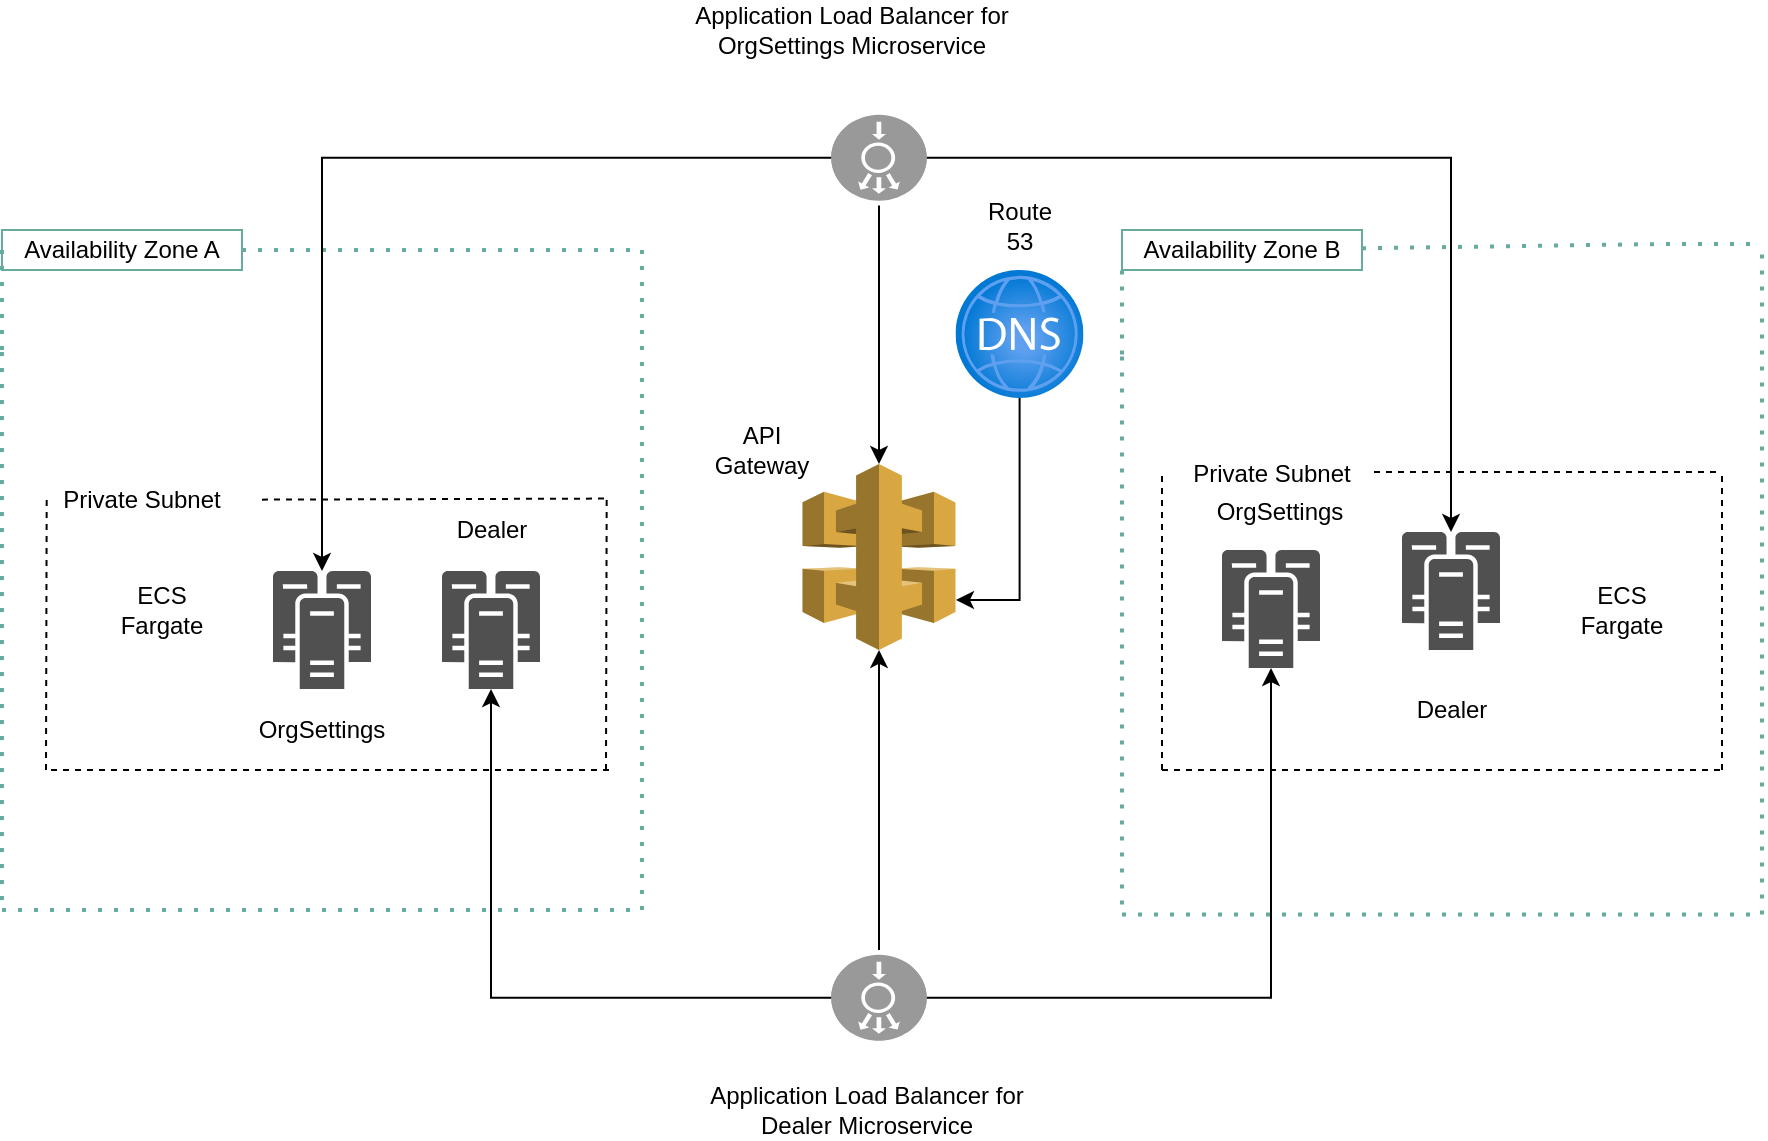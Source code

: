 <mxfile version="14.9.7" type="github">
  <diagram name="Page-1" id="822b0af5-4adb-64df-f703-e8dfc1f81529">
    <mxGraphModel dx="1422" dy="762" grid="1" gridSize="10" guides="1" tooltips="1" connect="1" arrows="1" fold="1" page="1" pageScale="1" pageWidth="1100" pageHeight="850" background="none" math="0" shadow="0">
      <root>
        <mxCell id="0" />
        <mxCell id="1" parent="0" />
        <mxCell id="bTWm2d5VxLN_Pe5OAAOp-1" style="edgeStyle=orthogonalEdgeStyle;rounded=0;orthogonalLoop=1;jettySize=auto;html=1;" edge="1" parent="1" source="Qj1fwdqKHC8h-Qbw6WAU-2" target="Qj1fwdqKHC8h-Qbw6WAU-115">
          <mxGeometry relative="1" as="geometry" />
        </mxCell>
        <mxCell id="bTWm2d5VxLN_Pe5OAAOp-2" style="edgeStyle=orthogonalEdgeStyle;rounded=0;orthogonalLoop=1;jettySize=auto;html=1;" edge="1" parent="1" source="Qj1fwdqKHC8h-Qbw6WAU-2" target="Qj1fwdqKHC8h-Qbw6WAU-100">
          <mxGeometry relative="1" as="geometry" />
        </mxCell>
        <mxCell id="bTWm2d5VxLN_Pe5OAAOp-13" style="edgeStyle=orthogonalEdgeStyle;rounded=0;orthogonalLoop=1;jettySize=auto;html=1;exitX=0;exitY=0.5;exitDx=0;exitDy=0;exitPerimeter=0;entryX=0.5;entryY=1;entryDx=0;entryDy=0;entryPerimeter=0;" edge="1" parent="1" source="Qj1fwdqKHC8h-Qbw6WAU-2" target="bTWm2d5VxLN_Pe5OAAOp-10">
          <mxGeometry relative="1" as="geometry" />
        </mxCell>
        <mxCell id="Qj1fwdqKHC8h-Qbw6WAU-2" value="" style="fillColor=#999999;verticalLabelPosition=bottom;html=1;strokeColor=#ffffff;verticalAlign=top;align=center;points=[[0.145,0.145,0],[0.5,0,0],[0.855,0.145,0],[1,0.5,0],[0.855,0.855,0],[0.5,1,0],[0.145,0.855,0],[0,0.5,0]];pointerEvents=1;shape=mxgraph.cisco_safe.compositeIcon;bgIcon=ellipse;resIcon=mxgraph.cisco_safe.capability.load_balancer;direction=south;" parent="1" vertex="1">
          <mxGeometry x="537" y="500" width="43" height="47.75" as="geometry" />
        </mxCell>
        <mxCell id="Qj1fwdqKHC8h-Qbw6WAU-15" value="" style="endArrow=none;dashed=1;html=1;dashPattern=1 3;strokeWidth=2;strokeColor=#67AB9F;" parent="1" edge="1">
          <mxGeometry width="50" height="50" relative="1" as="geometry">
            <mxPoint x="440" y="480" as="sourcePoint" />
            <mxPoint x="440" y="150" as="targetPoint" />
          </mxGeometry>
        </mxCell>
        <mxCell id="Qj1fwdqKHC8h-Qbw6WAU-16" value="" style="endArrow=none;dashed=1;html=1;dashPattern=1 3;strokeWidth=2;strokeColor=#67AB9F;" parent="1" edge="1">
          <mxGeometry width="50" height="50" relative="1" as="geometry">
            <mxPoint x="120" y="480" as="sourcePoint" />
            <mxPoint x="440" y="480" as="targetPoint" />
          </mxGeometry>
        </mxCell>
        <mxCell id="Qj1fwdqKHC8h-Qbw6WAU-17" value="" style="endArrow=none;dashed=1;html=1;dashPattern=1 3;strokeWidth=2;strokeColor=#67AB9F;" parent="1" edge="1">
          <mxGeometry width="50" height="50" relative="1" as="geometry">
            <mxPoint x="120" y="475" as="sourcePoint" />
            <mxPoint x="120" y="200" as="targetPoint" />
          </mxGeometry>
        </mxCell>
        <mxCell id="Qj1fwdqKHC8h-Qbw6WAU-18" value="" style="endArrow=none;dashed=1;html=1;dashPattern=1 3;strokeWidth=2;startArrow=none;strokeColor=#67AB9F;" parent="1" source="Qj1fwdqKHC8h-Qbw6WAU-19" edge="1">
          <mxGeometry width="50" height="50" relative="1" as="geometry">
            <mxPoint x="120" y="82.25" as="sourcePoint" />
            <mxPoint x="440" y="150" as="targetPoint" />
          </mxGeometry>
        </mxCell>
        <mxCell id="Qj1fwdqKHC8h-Qbw6WAU-19" value="Availability Zone A" style="text;html=1;strokeColor=#67AB9F;fillColor=none;align=center;verticalAlign=middle;whiteSpace=wrap;rounded=0;" parent="1" vertex="1">
          <mxGeometry x="120" y="140" width="120" height="20" as="geometry" />
        </mxCell>
        <mxCell id="Qj1fwdqKHC8h-Qbw6WAU-20" value="" style="endArrow=none;dashed=1;html=1;dashPattern=1 3;strokeWidth=2;entryX=0;entryY=0.5;entryDx=0;entryDy=0;strokeColor=#67AB9F;" parent="1" target="Qj1fwdqKHC8h-Qbw6WAU-19" edge="1">
          <mxGeometry width="50" height="50" relative="1" as="geometry">
            <mxPoint x="120" y="200" as="sourcePoint" />
            <mxPoint x="440" y="200" as="targetPoint" />
          </mxGeometry>
        </mxCell>
        <mxCell id="Qj1fwdqKHC8h-Qbw6WAU-34" value="" style="endArrow=none;dashed=1;html=1;dashPattern=1 3;strokeWidth=2;" parent="1" edge="1">
          <mxGeometry width="50" height="50" relative="1" as="geometry">
            <mxPoint x="130" y="210" as="sourcePoint" />
            <mxPoint x="130" y="210" as="targetPoint" />
          </mxGeometry>
        </mxCell>
        <mxCell id="Qj1fwdqKHC8h-Qbw6WAU-36" value="" style="endArrow=none;dashed=1;html=1;dashPattern=1 3;strokeWidth=2;strokeColor=#67AB9F;" parent="1" edge="1">
          <mxGeometry width="50" height="50" relative="1" as="geometry">
            <mxPoint x="1000" y="482.25" as="sourcePoint" />
            <mxPoint x="1000" y="150" as="targetPoint" />
          </mxGeometry>
        </mxCell>
        <mxCell id="Qj1fwdqKHC8h-Qbw6WAU-37" value="" style="endArrow=none;dashed=1;html=1;dashPattern=1 3;strokeWidth=2;strokeColor=#67AB9F;" parent="1" edge="1">
          <mxGeometry width="50" height="50" relative="1" as="geometry">
            <mxPoint x="680" y="482.25" as="sourcePoint" />
            <mxPoint x="1000" y="482.25" as="targetPoint" />
          </mxGeometry>
        </mxCell>
        <mxCell id="Qj1fwdqKHC8h-Qbw6WAU-38" value="" style="endArrow=none;dashed=1;html=1;dashPattern=1 3;strokeWidth=2;strokeColor=#67AB9F;" parent="1" edge="1">
          <mxGeometry width="50" height="50" relative="1" as="geometry">
            <mxPoint x="680" y="477.25" as="sourcePoint" />
            <mxPoint x="680" y="202.25" as="targetPoint" />
          </mxGeometry>
        </mxCell>
        <mxCell id="Qj1fwdqKHC8h-Qbw6WAU-39" value="" style="endArrow=none;dashed=1;html=1;dashPattern=1 3;strokeWidth=2;startArrow=none;strokeColor=#67AB9F;" parent="1" source="Qj1fwdqKHC8h-Qbw6WAU-40" edge="1">
          <mxGeometry width="50" height="50" relative="1" as="geometry">
            <mxPoint x="680" y="82.25" as="sourcePoint" />
            <mxPoint x="1000" y="147" as="targetPoint" />
            <Array as="points">
              <mxPoint x="950" y="147" />
            </Array>
          </mxGeometry>
        </mxCell>
        <mxCell id="Qj1fwdqKHC8h-Qbw6WAU-40" value="Availability Zone B" style="text;html=1;strokeColor=#67AB9F;fillColor=none;align=center;verticalAlign=middle;whiteSpace=wrap;rounded=0;" parent="1" vertex="1">
          <mxGeometry x="680" y="140" width="120" height="20" as="geometry" />
        </mxCell>
        <mxCell id="Qj1fwdqKHC8h-Qbw6WAU-41" value="" style="endArrow=none;dashed=1;html=1;dashPattern=1 3;strokeWidth=2;entryX=0;entryY=1;entryDx=0;entryDy=0;strokeColor=#67AB9F;" parent="1" target="Qj1fwdqKHC8h-Qbw6WAU-40" edge="1">
          <mxGeometry width="50" height="50" relative="1" as="geometry">
            <mxPoint x="680" y="202.25" as="sourcePoint" />
            <mxPoint x="1000" y="202.25" as="targetPoint" />
          </mxGeometry>
        </mxCell>
        <mxCell id="Qj1fwdqKHC8h-Qbw6WAU-77" value="" style="endArrow=none;dashed=1;html=1;strokeColor=#000000;" parent="1" edge="1">
          <mxGeometry width="50" height="50" relative="1" as="geometry">
            <mxPoint x="140" y="110" as="sourcePoint" />
            <mxPoint x="140" y="110" as="targetPoint" />
          </mxGeometry>
        </mxCell>
        <mxCell id="Qj1fwdqKHC8h-Qbw6WAU-81" value="" style="endArrow=none;dashed=1;html=1;strokeColor=#000000;" parent="1" edge="1">
          <mxGeometry width="50" height="50" relative="1" as="geometry">
            <mxPoint x="142" y="410" as="sourcePoint" />
            <mxPoint x="142.34" y="274.29" as="targetPoint" />
          </mxGeometry>
        </mxCell>
        <mxCell id="Qj1fwdqKHC8h-Qbw6WAU-82" value="" style="endArrow=none;dashed=1;html=1;strokeColor=#000000;startArrow=none;" parent="1" source="Qj1fwdqKHC8h-Qbw6WAU-89" edge="1">
          <mxGeometry width="50" height="50" relative="1" as="geometry">
            <mxPoint x="142.34" y="274.29" as="sourcePoint" />
            <mxPoint x="422.34" y="274.29" as="targetPoint" />
          </mxGeometry>
        </mxCell>
        <mxCell id="Qj1fwdqKHC8h-Qbw6WAU-83" value="" style="endArrow=none;dashed=1;html=1;strokeColor=#000000;" parent="1" edge="1">
          <mxGeometry width="50" height="50" relative="1" as="geometry">
            <mxPoint x="422" y="410" as="sourcePoint" />
            <mxPoint x="422.34" y="274.29" as="targetPoint" />
          </mxGeometry>
        </mxCell>
        <mxCell id="Qj1fwdqKHC8h-Qbw6WAU-84" value="" style="endArrow=none;dashed=1;html=1;strokeColor=#000000;" parent="1" edge="1">
          <mxGeometry width="50" height="50" relative="1" as="geometry">
            <mxPoint x="144.5" y="410" as="sourcePoint" />
            <mxPoint x="424.5" y="410" as="targetPoint" />
          </mxGeometry>
        </mxCell>
        <mxCell id="Qj1fwdqKHC8h-Qbw6WAU-85" value="" style="endArrow=none;dashed=1;html=1;strokeColor=#000000;" parent="1" edge="1">
          <mxGeometry width="50" height="50" relative="1" as="geometry">
            <mxPoint x="700" y="380" as="sourcePoint" />
            <mxPoint x="700" y="280" as="targetPoint" />
          </mxGeometry>
        </mxCell>
        <mxCell id="Qj1fwdqKHC8h-Qbw6WAU-86" value="" style="endArrow=none;dashed=1;html=1;strokeColor=#000000;startArrow=none;" parent="1" edge="1">
          <mxGeometry width="50" height="50" relative="1" as="geometry">
            <mxPoint x="806" y="261" as="sourcePoint" />
            <mxPoint x="980" y="261" as="targetPoint" />
          </mxGeometry>
        </mxCell>
        <mxCell id="Qj1fwdqKHC8h-Qbw6WAU-87" value="" style="endArrow=none;dashed=1;html=1;strokeColor=#000000;" parent="1" edge="1">
          <mxGeometry width="50" height="50" relative="1" as="geometry">
            <mxPoint x="980" y="410" as="sourcePoint" />
            <mxPoint x="980" y="260" as="targetPoint" />
          </mxGeometry>
        </mxCell>
        <mxCell id="Qj1fwdqKHC8h-Qbw6WAU-88" value="" style="endArrow=none;dashed=1;html=1;strokeColor=#000000;" parent="1" edge="1">
          <mxGeometry width="50" height="50" relative="1" as="geometry">
            <mxPoint x="700" y="410" as="sourcePoint" />
            <mxPoint x="980" y="410" as="targetPoint" />
          </mxGeometry>
        </mxCell>
        <mxCell id="Qj1fwdqKHC8h-Qbw6WAU-89" value="Private Subnet" style="text;html=1;strokeColor=none;fillColor=none;align=center;verticalAlign=middle;whiteSpace=wrap;rounded=0;" parent="1" vertex="1">
          <mxGeometry x="130" y="270" width="120" height="10" as="geometry" />
        </mxCell>
        <mxCell id="Qj1fwdqKHC8h-Qbw6WAU-91" value="Private Subnet" style="text;html=1;strokeColor=none;fillColor=none;align=center;verticalAlign=middle;whiteSpace=wrap;rounded=0;" parent="1" vertex="1">
          <mxGeometry x="694.5" y="256.99" width="120" height="10" as="geometry" />
        </mxCell>
        <mxCell id="Qj1fwdqKHC8h-Qbw6WAU-97" value="ECS&lt;br&gt;Fargate" style="text;html=1;strokeColor=none;fillColor=none;align=center;verticalAlign=middle;whiteSpace=wrap;rounded=0;" parent="1" vertex="1">
          <mxGeometry x="180" y="319.5" width="40" height="20" as="geometry" />
        </mxCell>
        <mxCell id="Qj1fwdqKHC8h-Qbw6WAU-100" value="" style="pointerEvents=1;shadow=0;dashed=0;html=1;strokeColor=none;fillColor=#505050;labelPosition=center;verticalLabelPosition=bottom;verticalAlign=top;outlineConnect=0;align=center;shape=mxgraph.office.servers.cluster_server;direction=east;" parent="1" vertex="1">
          <mxGeometry x="340" y="310.5" width="49" height="59" as="geometry" />
        </mxCell>
        <mxCell id="Qj1fwdqKHC8h-Qbw6WAU-106" value="" style="endArrow=none;dashed=1;html=1;strokeColor=#000000;" parent="1" edge="1">
          <mxGeometry width="50" height="50" relative="1" as="geometry">
            <mxPoint x="700" y="410" as="sourcePoint" />
            <mxPoint x="700" y="260" as="targetPoint" />
          </mxGeometry>
        </mxCell>
        <mxCell id="Qj1fwdqKHC8h-Qbw6WAU-115" value="" style="pointerEvents=1;shadow=0;dashed=0;html=1;strokeColor=none;fillColor=#505050;labelPosition=center;verticalLabelPosition=bottom;verticalAlign=top;outlineConnect=0;align=center;shape=mxgraph.office.servers.cluster_server;direction=east;" parent="1" vertex="1">
          <mxGeometry x="730" y="300" width="49" height="59" as="geometry" />
        </mxCell>
        <mxCell id="Qj1fwdqKHC8h-Qbw6WAU-117" value="ECS&lt;br&gt;Fargate" style="text;html=1;strokeColor=none;fillColor=none;align=center;verticalAlign=middle;whiteSpace=wrap;rounded=0;opacity=50;" parent="1" vertex="1">
          <mxGeometry x="910" y="319.5" width="40" height="20" as="geometry" />
        </mxCell>
        <mxCell id="bTWm2d5VxLN_Pe5OAAOp-8" style="edgeStyle=orthogonalEdgeStyle;rounded=0;orthogonalLoop=1;jettySize=auto;html=1;exitX=0.5;exitY=1;exitDx=0;exitDy=0;exitPerimeter=0;" edge="1" parent="1" source="bTWm2d5VxLN_Pe5OAAOp-3" target="bTWm2d5VxLN_Pe5OAAOp-4">
          <mxGeometry relative="1" as="geometry" />
        </mxCell>
        <mxCell id="bTWm2d5VxLN_Pe5OAAOp-9" style="edgeStyle=orthogonalEdgeStyle;rounded=0;orthogonalLoop=1;jettySize=auto;html=1;exitX=0.5;exitY=0;exitDx=0;exitDy=0;exitPerimeter=0;" edge="1" parent="1" source="bTWm2d5VxLN_Pe5OAAOp-3" target="bTWm2d5VxLN_Pe5OAAOp-7">
          <mxGeometry relative="1" as="geometry" />
        </mxCell>
        <mxCell id="bTWm2d5VxLN_Pe5OAAOp-12" style="edgeStyle=orthogonalEdgeStyle;rounded=0;orthogonalLoop=1;jettySize=auto;html=1;exitX=1;exitY=0.5;exitDx=0;exitDy=0;exitPerimeter=0;entryX=0.5;entryY=0;entryDx=0;entryDy=0;entryPerimeter=0;" edge="1" parent="1" source="bTWm2d5VxLN_Pe5OAAOp-3" target="bTWm2d5VxLN_Pe5OAAOp-10">
          <mxGeometry relative="1" as="geometry" />
        </mxCell>
        <mxCell id="bTWm2d5VxLN_Pe5OAAOp-3" value="" style="fillColor=#999999;verticalLabelPosition=bottom;html=1;strokeColor=#ffffff;verticalAlign=top;align=center;points=[[0.145,0.145,0],[0.5,0,0],[0.855,0.145,0],[1,0.5,0],[0.855,0.855,0],[0.5,1,0],[0.145,0.855,0],[0,0.5,0]];pointerEvents=1;shape=mxgraph.cisco_safe.compositeIcon;bgIcon=ellipse;resIcon=mxgraph.cisco_safe.capability.load_balancer;direction=south;" vertex="1" parent="1">
          <mxGeometry x="537" y="80" width="43" height="47.75" as="geometry" />
        </mxCell>
        <mxCell id="bTWm2d5VxLN_Pe5OAAOp-4" value="" style="pointerEvents=1;shadow=0;dashed=0;html=1;strokeColor=none;fillColor=#505050;labelPosition=center;verticalLabelPosition=bottom;verticalAlign=top;outlineConnect=0;align=center;shape=mxgraph.office.servers.cluster_server;direction=east;" vertex="1" parent="1">
          <mxGeometry x="255.5" y="310.5" width="49" height="59" as="geometry" />
        </mxCell>
        <mxCell id="bTWm2d5VxLN_Pe5OAAOp-7" value="" style="pointerEvents=1;shadow=0;dashed=0;html=1;strokeColor=none;fillColor=#505050;labelPosition=center;verticalLabelPosition=bottom;verticalAlign=top;outlineConnect=0;align=center;shape=mxgraph.office.servers.cluster_server;direction=east;" vertex="1" parent="1">
          <mxGeometry x="820" y="291" width="49" height="59" as="geometry" />
        </mxCell>
        <mxCell id="bTWm2d5VxLN_Pe5OAAOp-10" value="" style="outlineConnect=0;dashed=0;verticalLabelPosition=bottom;verticalAlign=top;align=center;html=1;shape=mxgraph.aws3.api_gateway;fillColor=#D9A741;gradientColor=none;" vertex="1" parent="1">
          <mxGeometry x="520.25" y="256.99" width="76.5" height="93" as="geometry" />
        </mxCell>
        <mxCell id="bTWm2d5VxLN_Pe5OAAOp-14" value="OrgSettings" style="text;html=1;strokeColor=none;fillColor=none;align=center;verticalAlign=middle;whiteSpace=wrap;rounded=0;" vertex="1" parent="1">
          <mxGeometry x="260" y="380" width="40" height="20" as="geometry" />
        </mxCell>
        <mxCell id="bTWm2d5VxLN_Pe5OAAOp-17" value="Dealer" style="text;html=1;strokeColor=none;fillColor=none;align=center;verticalAlign=middle;whiteSpace=wrap;rounded=0;" vertex="1" parent="1">
          <mxGeometry x="344.5" y="280" width="40" height="20" as="geometry" />
        </mxCell>
        <mxCell id="bTWm2d5VxLN_Pe5OAAOp-22" value="API Gateway" style="text;html=1;strokeColor=none;fillColor=none;align=center;verticalAlign=middle;whiteSpace=wrap;rounded=0;" vertex="1" parent="1">
          <mxGeometry x="480.25" y="240" width="40" height="20" as="geometry" />
        </mxCell>
        <mxCell id="bTWm2d5VxLN_Pe5OAAOp-24" value="Application Load Balancer for OrgSettings Microservice" style="text;html=1;strokeColor=none;fillColor=none;align=center;verticalAlign=middle;whiteSpace=wrap;rounded=0;" vertex="1" parent="1">
          <mxGeometry x="440" y="30" width="210" height="20" as="geometry" />
        </mxCell>
        <mxCell id="bTWm2d5VxLN_Pe5OAAOp-26" value="OrgSettings" style="text;html=1;strokeColor=none;fillColor=none;align=center;verticalAlign=middle;whiteSpace=wrap;rounded=0;" vertex="1" parent="1">
          <mxGeometry x="739" y="271" width="40" height="20" as="geometry" />
        </mxCell>
        <mxCell id="bTWm2d5VxLN_Pe5OAAOp-28" value="Dealer" style="text;html=1;strokeColor=none;fillColor=none;align=center;verticalAlign=middle;whiteSpace=wrap;rounded=0;" vertex="1" parent="1">
          <mxGeometry x="824.5" y="369.5" width="40" height="20" as="geometry" />
        </mxCell>
        <mxCell id="bTWm2d5VxLN_Pe5OAAOp-31" style="edgeStyle=orthogonalEdgeStyle;rounded=0;orthogonalLoop=1;jettySize=auto;html=1;entryX=1.003;entryY=0.731;entryDx=0;entryDy=0;entryPerimeter=0;" edge="1" parent="1" source="bTWm2d5VxLN_Pe5OAAOp-30" target="bTWm2d5VxLN_Pe5OAAOp-10">
          <mxGeometry relative="1" as="geometry" />
        </mxCell>
        <mxCell id="bTWm2d5VxLN_Pe5OAAOp-30" value="" style="aspect=fixed;html=1;points=[];align=center;image;fontSize=12;image=img/lib/azure2/networking/DNS_Zones.svg;" vertex="1" parent="1">
          <mxGeometry x="596.75" y="160" width="64" height="64" as="geometry" />
        </mxCell>
        <mxCell id="bTWm2d5VxLN_Pe5OAAOp-32" value="Route 53" style="text;html=1;strokeColor=none;fillColor=none;align=center;verticalAlign=middle;whiteSpace=wrap;rounded=0;" vertex="1" parent="1">
          <mxGeometry x="608.75" y="127.75" width="40" height="20" as="geometry" />
        </mxCell>
        <mxCell id="bTWm2d5VxLN_Pe5OAAOp-33" value="Application Load Balancer for Dealer Microservice" style="text;html=1;strokeColor=none;fillColor=none;align=center;verticalAlign=middle;whiteSpace=wrap;rounded=0;" vertex="1" parent="1">
          <mxGeometry x="453.5" y="570" width="196.5" height="20" as="geometry" />
        </mxCell>
      </root>
    </mxGraphModel>
  </diagram>
</mxfile>
